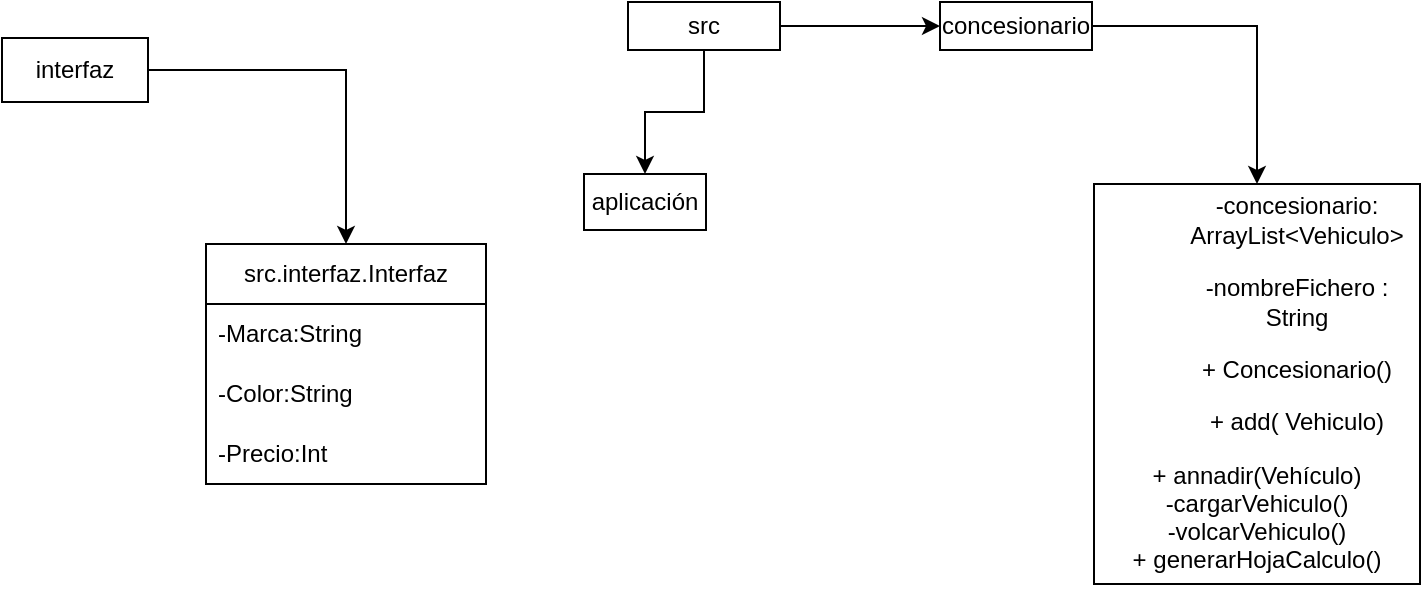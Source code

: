 <mxfile version="22.0.6" type="github">
  <diagram id="Yju2vLFU_YLqso0a81CT" name="Página-1">
    <mxGraphModel dx="1194" dy="647" grid="0" gridSize="10" guides="1" tooltips="1" connect="1" arrows="1" fold="1" page="0" pageScale="1" pageWidth="827" pageHeight="1169" math="0" shadow="0">
      <root>
        <mxCell id="0" />
        <mxCell id="1" parent="0" />
        <mxCell id="AIbf83jiUctUVz-V1hhZ-8" style="edgeStyle=orthogonalEdgeStyle;rounded=0;orthogonalLoop=1;jettySize=auto;html=1;" edge="1" parent="1" source="AIbf83jiUctUVz-V1hhZ-1" target="AIbf83jiUctUVz-V1hhZ-4">
          <mxGeometry relative="1" as="geometry" />
        </mxCell>
        <mxCell id="AIbf83jiUctUVz-V1hhZ-1" value="interfaz" style="rounded=0;whiteSpace=wrap;html=1;" vertex="1" parent="1">
          <mxGeometry x="140" y="170" width="73" height="32" as="geometry" />
        </mxCell>
        <mxCell id="AIbf83jiUctUVz-V1hhZ-4" value="src.interfaz.Interfaz" style="swimlane;fontStyle=0;childLayout=stackLayout;horizontal=1;startSize=30;horizontalStack=0;resizeParent=1;resizeParentMax=0;resizeLast=0;collapsible=1;marginBottom=0;whiteSpace=wrap;html=1;" vertex="1" parent="1">
          <mxGeometry x="242" y="273" width="140" height="120" as="geometry" />
        </mxCell>
        <mxCell id="AIbf83jiUctUVz-V1hhZ-5" value="-Marca:String" style="text;strokeColor=none;fillColor=none;align=left;verticalAlign=middle;spacingLeft=4;spacingRight=4;overflow=hidden;points=[[0,0.5],[1,0.5]];portConstraint=eastwest;rotatable=0;whiteSpace=wrap;html=1;" vertex="1" parent="AIbf83jiUctUVz-V1hhZ-4">
          <mxGeometry y="30" width="140" height="30" as="geometry" />
        </mxCell>
        <mxCell id="AIbf83jiUctUVz-V1hhZ-6" value="-Color:String" style="text;strokeColor=none;fillColor=none;align=left;verticalAlign=middle;spacingLeft=4;spacingRight=4;overflow=hidden;points=[[0,0.5],[1,0.5]];portConstraint=eastwest;rotatable=0;whiteSpace=wrap;html=1;" vertex="1" parent="AIbf83jiUctUVz-V1hhZ-4">
          <mxGeometry y="60" width="140" height="30" as="geometry" />
        </mxCell>
        <mxCell id="AIbf83jiUctUVz-V1hhZ-7" value="-Precio:Int" style="text;strokeColor=none;fillColor=none;align=left;verticalAlign=middle;spacingLeft=4;spacingRight=4;overflow=hidden;points=[[0,0.5],[1,0.5]];portConstraint=eastwest;rotatable=0;whiteSpace=wrap;html=1;" vertex="1" parent="AIbf83jiUctUVz-V1hhZ-4">
          <mxGeometry y="90" width="140" height="30" as="geometry" />
        </mxCell>
        <mxCell id="AIbf83jiUctUVz-V1hhZ-11" value="" style="edgeStyle=orthogonalEdgeStyle;rounded=0;orthogonalLoop=1;jettySize=auto;html=1;" edge="1" parent="1" source="AIbf83jiUctUVz-V1hhZ-9" target="AIbf83jiUctUVz-V1hhZ-10">
          <mxGeometry relative="1" as="geometry" />
        </mxCell>
        <mxCell id="AIbf83jiUctUVz-V1hhZ-13" value="" style="edgeStyle=orthogonalEdgeStyle;rounded=0;orthogonalLoop=1;jettySize=auto;html=1;" edge="1" parent="1" source="AIbf83jiUctUVz-V1hhZ-9" target="AIbf83jiUctUVz-V1hhZ-12">
          <mxGeometry relative="1" as="geometry" />
        </mxCell>
        <mxCell id="AIbf83jiUctUVz-V1hhZ-9" value="src" style="rounded=0;whiteSpace=wrap;html=1;" vertex="1" parent="1">
          <mxGeometry x="453" y="152" width="76" height="24" as="geometry" />
        </mxCell>
        <mxCell id="AIbf83jiUctUVz-V1hhZ-10" value="aplicación" style="whiteSpace=wrap;html=1;rounded=0;" vertex="1" parent="1">
          <mxGeometry x="431" y="238" width="61" height="28" as="geometry" />
        </mxCell>
        <mxCell id="AIbf83jiUctUVz-V1hhZ-15" value="" style="edgeStyle=orthogonalEdgeStyle;rounded=0;orthogonalLoop=1;jettySize=auto;html=1;" edge="1" parent="1" source="AIbf83jiUctUVz-V1hhZ-12" target="AIbf83jiUctUVz-V1hhZ-14">
          <mxGeometry relative="1" as="geometry" />
        </mxCell>
        <mxCell id="AIbf83jiUctUVz-V1hhZ-12" value="concesionario" style="rounded=0;whiteSpace=wrap;html=1;" vertex="1" parent="1">
          <mxGeometry x="609" y="152" width="76" height="24" as="geometry" />
        </mxCell>
        <mxCell id="AIbf83jiUctUVz-V1hhZ-14" value="&lt;ul style=&quot;list-style-type: &#39;—&amp;nbsp;&amp;nbsp;&#39;&quot;&gt;-﻿﻿concesionario: ArrayList&amp;lt;Vehiculo&amp;gt;&lt;/ul&gt;&lt;ul style=&quot;list-style-type: &#39;—&amp;nbsp;&amp;nbsp;&#39;&quot;&gt;-nombreFichero : String&lt;/ul&gt;&lt;ul style=&quot;list-style-type: &#39;—&amp;nbsp;&amp;nbsp;&#39;&quot;&gt;+ Concesionario()&lt;/ul&gt;&lt;ul style=&quot;list-style-type: &#39;—&amp;nbsp;&amp;nbsp;&#39;&quot;&gt;+ add( Vehiculo)&lt;/ul&gt;&lt;p style=&quot;margin: 0px; font-style: normal; font-variant-caps: normal; font-stretch: normal; line-height: normal; font-size-adjust: none; font-kerning: auto; font-variant-alternates: normal; font-variant-ligatures: normal; font-variant-numeric: normal; font-variant-east-asian: normal; font-variant-position: normal; font-feature-settings: normal; font-optical-sizing: auto; font-variation-settings: normal;&quot;&gt;+ annadir(Vehículo)&lt;/p&gt;&lt;p style=&quot;margin: 0px; font-style: normal; font-variant-caps: normal; font-stretch: normal; line-height: normal; font-size-adjust: none; font-kerning: auto; font-variant-alternates: normal; font-variant-ligatures: normal; font-variant-numeric: normal; font-variant-east-asian: normal; font-variant-position: normal; font-feature-settings: normal; font-optical-sizing: auto; font-variation-settings: normal;&quot;&gt;-﻿﻿cargarVehiculo()&lt;/p&gt;&lt;p style=&quot;margin: 0px; font-style: normal; font-variant-caps: normal; font-stretch: normal; line-height: normal; font-size-adjust: none; font-kerning: auto; font-variant-alternates: normal; font-variant-ligatures: normal; font-variant-numeric: normal; font-variant-east-asian: normal; font-variant-position: normal; font-feature-settings: normal; font-optical-sizing: auto; font-variation-settings: normal;&quot;&gt;-﻿﻿volcarVehiculo()&lt;/p&gt;&lt;p style=&quot;margin: 0px; font-style: normal; font-variant-caps: normal; font-stretch: normal; line-height: normal; font-size-adjust: none; font-kerning: auto; font-variant-alternates: normal; font-variant-ligatures: normal; font-variant-numeric: normal; font-variant-east-asian: normal; font-variant-position: normal; font-feature-settings: normal; font-optical-sizing: auto; font-variation-settings: normal;&quot;&gt;+ generarHojaCalculo()&lt;/p&gt;&lt;p style=&quot;margin: 0px; font-style: normal; font-variant-caps: normal; font-stretch: normal; line-height: normal; font-size-adjust: none; font-kerning: auto; font-variant-alternates: normal; font-variant-ligatures: normal; font-variant-numeric: normal; font-variant-east-asian: normal; font-variant-position: normal; font-feature-settings: normal; font-optical-sizing: auto; font-variation-settings: normal;&quot;&gt;&lt;br&gt;&lt;/p&gt;" style="whiteSpace=wrap;html=1;rounded=0;" vertex="1" parent="1">
          <mxGeometry x="686" y="243" width="163" height="200" as="geometry" />
        </mxCell>
      </root>
    </mxGraphModel>
  </diagram>
</mxfile>
